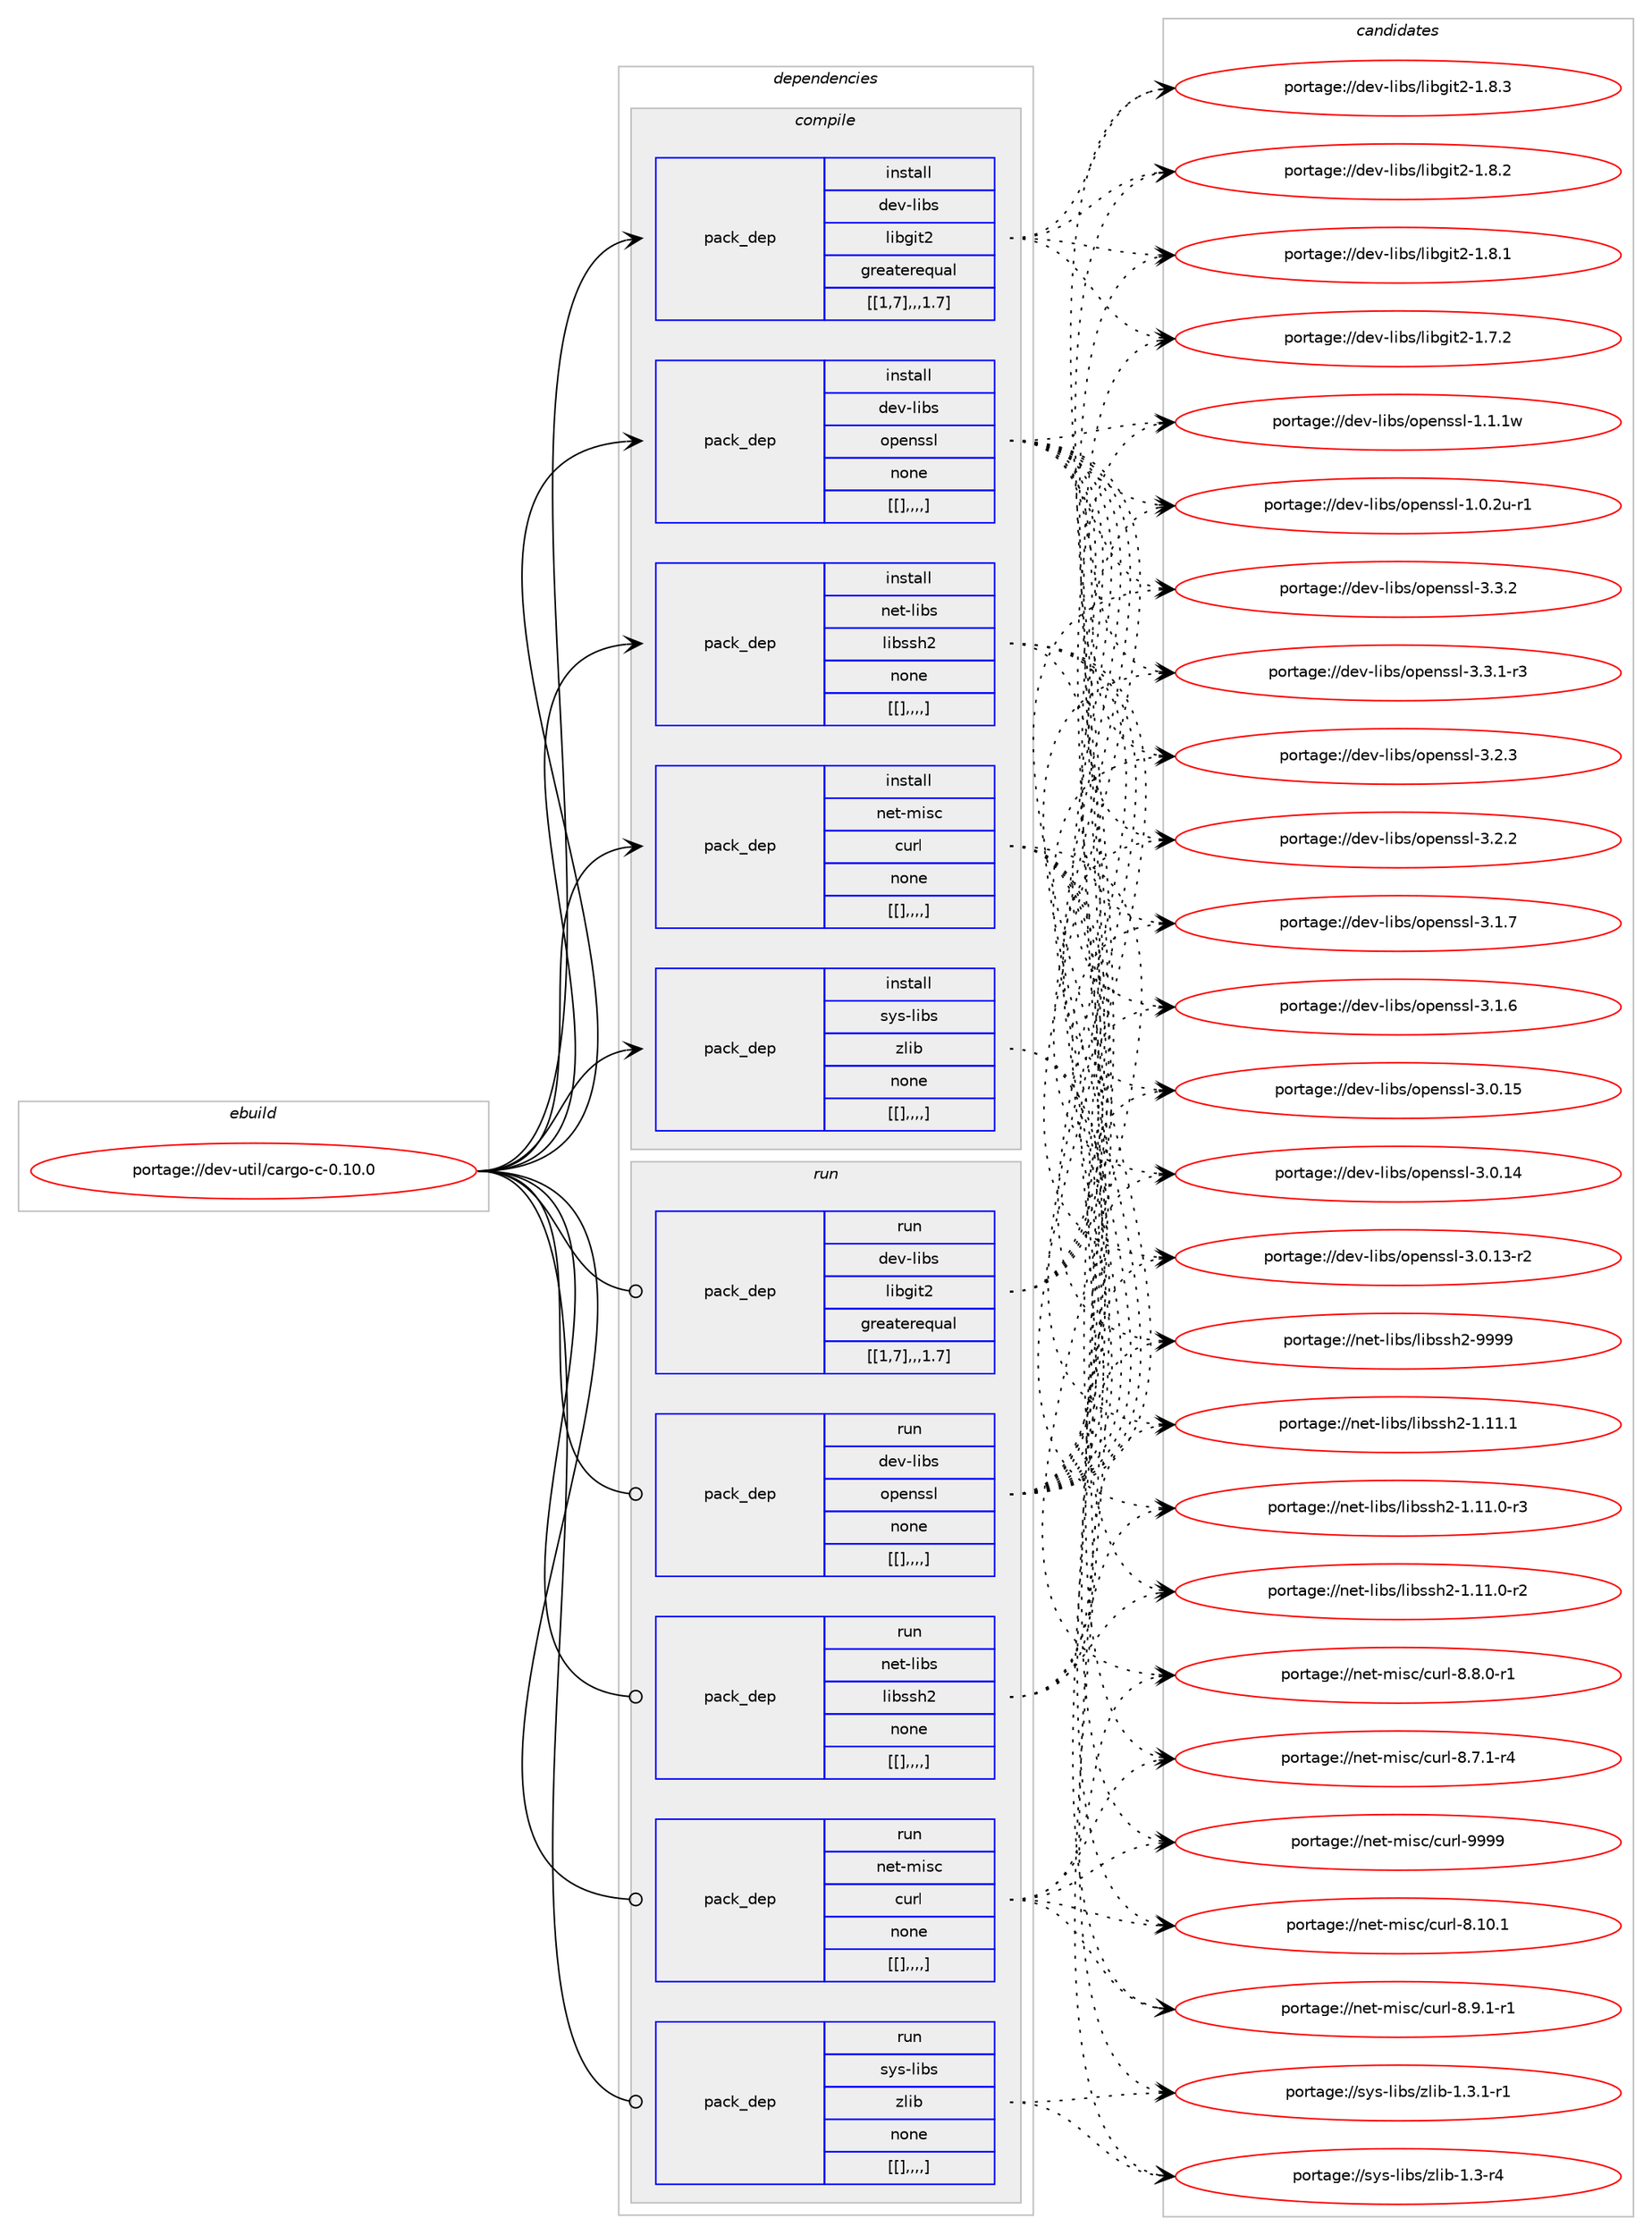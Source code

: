 digraph prolog {

# *************
# Graph options
# *************

newrank=true;
concentrate=true;
compound=true;
graph [rankdir=LR,fontname=Helvetica,fontsize=10,ranksep=1.5];#, ranksep=2.5, nodesep=0.2];
edge  [arrowhead=vee];
node  [fontname=Helvetica,fontsize=10];

# **********
# The ebuild
# **********

subgraph cluster_leftcol {
color=gray;
label=<<i>ebuild</i>>;
id [label="portage://dev-util/cargo-c-0.10.0", color=red, width=4, href="../dev-util/cargo-c-0.10.0.svg"];
}

# ****************
# The dependencies
# ****************

subgraph cluster_midcol {
color=gray;
label=<<i>dependencies</i>>;
subgraph cluster_compile {
fillcolor="#eeeeee";
style=filled;
label=<<i>compile</i>>;
subgraph pack158194 {
dependency224033 [label=<<TABLE BORDER="0" CELLBORDER="1" CELLSPACING="0" CELLPADDING="4" WIDTH="220"><TR><TD ROWSPAN="6" CELLPADDING="30">pack_dep</TD></TR><TR><TD WIDTH="110">install</TD></TR><TR><TD>dev-libs</TD></TR><TR><TD>libgit2</TD></TR><TR><TD>greaterequal</TD></TR><TR><TD>[[1,7],,,1.7]</TD></TR></TABLE>>, shape=none, color=blue];
}
id:e -> dependency224033:w [weight=20,style="solid",arrowhead="vee"];
subgraph pack158197 {
dependency224036 [label=<<TABLE BORDER="0" CELLBORDER="1" CELLSPACING="0" CELLPADDING="4" WIDTH="220"><TR><TD ROWSPAN="6" CELLPADDING="30">pack_dep</TD></TR><TR><TD WIDTH="110">install</TD></TR><TR><TD>dev-libs</TD></TR><TR><TD>openssl</TD></TR><TR><TD>none</TD></TR><TR><TD>[[],,,,]</TD></TR></TABLE>>, shape=none, color=blue];
}
id:e -> dependency224036:w [weight=20,style="solid",arrowhead="vee"];
subgraph pack158200 {
dependency224039 [label=<<TABLE BORDER="0" CELLBORDER="1" CELLSPACING="0" CELLPADDING="4" WIDTH="220"><TR><TD ROWSPAN="6" CELLPADDING="30">pack_dep</TD></TR><TR><TD WIDTH="110">install</TD></TR><TR><TD>net-libs</TD></TR><TR><TD>libssh2</TD></TR><TR><TD>none</TD></TR><TR><TD>[[],,,,]</TD></TR></TABLE>>, shape=none, color=blue];
}
id:e -> dependency224039:w [weight=20,style="solid",arrowhead="vee"];
subgraph pack158202 {
dependency224041 [label=<<TABLE BORDER="0" CELLBORDER="1" CELLSPACING="0" CELLPADDING="4" WIDTH="220"><TR><TD ROWSPAN="6" CELLPADDING="30">pack_dep</TD></TR><TR><TD WIDTH="110">install</TD></TR><TR><TD>net-misc</TD></TR><TR><TD>curl</TD></TR><TR><TD>none</TD></TR><TR><TD>[[],,,,]</TD></TR></TABLE>>, shape=none, color=blue];
}
id:e -> dependency224041:w [weight=20,style="solid",arrowhead="vee"];
subgraph pack158206 {
dependency224045 [label=<<TABLE BORDER="0" CELLBORDER="1" CELLSPACING="0" CELLPADDING="4" WIDTH="220"><TR><TD ROWSPAN="6" CELLPADDING="30">pack_dep</TD></TR><TR><TD WIDTH="110">install</TD></TR><TR><TD>sys-libs</TD></TR><TR><TD>zlib</TD></TR><TR><TD>none</TD></TR><TR><TD>[[],,,,]</TD></TR></TABLE>>, shape=none, color=blue];
}
id:e -> dependency224045:w [weight=20,style="solid",arrowhead="vee"];
}
subgraph cluster_compileandrun {
fillcolor="#eeeeee";
style=filled;
label=<<i>compile and run</i>>;
}
subgraph cluster_run {
fillcolor="#eeeeee";
style=filled;
label=<<i>run</i>>;
subgraph pack158214 {
dependency224054 [label=<<TABLE BORDER="0" CELLBORDER="1" CELLSPACING="0" CELLPADDING="4" WIDTH="220"><TR><TD ROWSPAN="6" CELLPADDING="30">pack_dep</TD></TR><TR><TD WIDTH="110">run</TD></TR><TR><TD>dev-libs</TD></TR><TR><TD>libgit2</TD></TR><TR><TD>greaterequal</TD></TR><TR><TD>[[1,7],,,1.7]</TD></TR></TABLE>>, shape=none, color=blue];
}
id:e -> dependency224054:w [weight=20,style="solid",arrowhead="odot"];
subgraph pack158220 {
dependency224058 [label=<<TABLE BORDER="0" CELLBORDER="1" CELLSPACING="0" CELLPADDING="4" WIDTH="220"><TR><TD ROWSPAN="6" CELLPADDING="30">pack_dep</TD></TR><TR><TD WIDTH="110">run</TD></TR><TR><TD>dev-libs</TD></TR><TR><TD>openssl</TD></TR><TR><TD>none</TD></TR><TR><TD>[[],,,,]</TD></TR></TABLE>>, shape=none, color=blue];
}
id:e -> dependency224058:w [weight=20,style="solid",arrowhead="odot"];
subgraph pack158224 {
dependency224063 [label=<<TABLE BORDER="0" CELLBORDER="1" CELLSPACING="0" CELLPADDING="4" WIDTH="220"><TR><TD ROWSPAN="6" CELLPADDING="30">pack_dep</TD></TR><TR><TD WIDTH="110">run</TD></TR><TR><TD>net-libs</TD></TR><TR><TD>libssh2</TD></TR><TR><TD>none</TD></TR><TR><TD>[[],,,,]</TD></TR></TABLE>>, shape=none, color=blue];
}
id:e -> dependency224063:w [weight=20,style="solid",arrowhead="odot"];
subgraph pack158232 {
dependency224071 [label=<<TABLE BORDER="0" CELLBORDER="1" CELLSPACING="0" CELLPADDING="4" WIDTH="220"><TR><TD ROWSPAN="6" CELLPADDING="30">pack_dep</TD></TR><TR><TD WIDTH="110">run</TD></TR><TR><TD>net-misc</TD></TR><TR><TD>curl</TD></TR><TR><TD>none</TD></TR><TR><TD>[[],,,,]</TD></TR></TABLE>>, shape=none, color=blue];
}
id:e -> dependency224071:w [weight=20,style="solid",arrowhead="odot"];
subgraph pack158237 {
dependency224076 [label=<<TABLE BORDER="0" CELLBORDER="1" CELLSPACING="0" CELLPADDING="4" WIDTH="220"><TR><TD ROWSPAN="6" CELLPADDING="30">pack_dep</TD></TR><TR><TD WIDTH="110">run</TD></TR><TR><TD>sys-libs</TD></TR><TR><TD>zlib</TD></TR><TR><TD>none</TD></TR><TR><TD>[[],,,,]</TD></TR></TABLE>>, shape=none, color=blue];
}
id:e -> dependency224076:w [weight=20,style="solid",arrowhead="odot"];
}
}

# **************
# The candidates
# **************

subgraph cluster_choices {
rank=same;
color=gray;
label=<<i>candidates</i>>;

subgraph choice158145 {
color=black;
nodesep=1;
choice1001011184510810598115471081059810310511650454946564651 [label="portage://dev-libs/libgit2-1.8.3", color=red, width=4,href="../dev-libs/libgit2-1.8.3.svg"];
choice1001011184510810598115471081059810310511650454946564650 [label="portage://dev-libs/libgit2-1.8.2", color=red, width=4,href="../dev-libs/libgit2-1.8.2.svg"];
choice1001011184510810598115471081059810310511650454946564649 [label="portage://dev-libs/libgit2-1.8.1", color=red, width=4,href="../dev-libs/libgit2-1.8.1.svg"];
choice1001011184510810598115471081059810310511650454946554650 [label="portage://dev-libs/libgit2-1.7.2", color=red, width=4,href="../dev-libs/libgit2-1.7.2.svg"];
dependency224033:e -> choice1001011184510810598115471081059810310511650454946564651:w [style=dotted,weight="100"];
dependency224033:e -> choice1001011184510810598115471081059810310511650454946564650:w [style=dotted,weight="100"];
dependency224033:e -> choice1001011184510810598115471081059810310511650454946564649:w [style=dotted,weight="100"];
dependency224033:e -> choice1001011184510810598115471081059810310511650454946554650:w [style=dotted,weight="100"];
}
subgraph choice158151 {
color=black;
nodesep=1;
choice100101118451081059811547111112101110115115108455146514650 [label="portage://dev-libs/openssl-3.3.2", color=red, width=4,href="../dev-libs/openssl-3.3.2.svg"];
choice1001011184510810598115471111121011101151151084551465146494511451 [label="portage://dev-libs/openssl-3.3.1-r3", color=red, width=4,href="../dev-libs/openssl-3.3.1-r3.svg"];
choice100101118451081059811547111112101110115115108455146504651 [label="portage://dev-libs/openssl-3.2.3", color=red, width=4,href="../dev-libs/openssl-3.2.3.svg"];
choice100101118451081059811547111112101110115115108455146504650 [label="portage://dev-libs/openssl-3.2.2", color=red, width=4,href="../dev-libs/openssl-3.2.2.svg"];
choice100101118451081059811547111112101110115115108455146494655 [label="portage://dev-libs/openssl-3.1.7", color=red, width=4,href="../dev-libs/openssl-3.1.7.svg"];
choice100101118451081059811547111112101110115115108455146494654 [label="portage://dev-libs/openssl-3.1.6", color=red, width=4,href="../dev-libs/openssl-3.1.6.svg"];
choice10010111845108105981154711111210111011511510845514648464953 [label="portage://dev-libs/openssl-3.0.15", color=red, width=4,href="../dev-libs/openssl-3.0.15.svg"];
choice10010111845108105981154711111210111011511510845514648464952 [label="portage://dev-libs/openssl-3.0.14", color=red, width=4,href="../dev-libs/openssl-3.0.14.svg"];
choice100101118451081059811547111112101110115115108455146484649514511450 [label="portage://dev-libs/openssl-3.0.13-r2", color=red, width=4,href="../dev-libs/openssl-3.0.13-r2.svg"];
choice100101118451081059811547111112101110115115108454946494649119 [label="portage://dev-libs/openssl-1.1.1w", color=red, width=4,href="../dev-libs/openssl-1.1.1w.svg"];
choice1001011184510810598115471111121011101151151084549464846501174511449 [label="portage://dev-libs/openssl-1.0.2u-r1", color=red, width=4,href="../dev-libs/openssl-1.0.2u-r1.svg"];
dependency224036:e -> choice100101118451081059811547111112101110115115108455146514650:w [style=dotted,weight="100"];
dependency224036:e -> choice1001011184510810598115471111121011101151151084551465146494511451:w [style=dotted,weight="100"];
dependency224036:e -> choice100101118451081059811547111112101110115115108455146504651:w [style=dotted,weight="100"];
dependency224036:e -> choice100101118451081059811547111112101110115115108455146504650:w [style=dotted,weight="100"];
dependency224036:e -> choice100101118451081059811547111112101110115115108455146494655:w [style=dotted,weight="100"];
dependency224036:e -> choice100101118451081059811547111112101110115115108455146494654:w [style=dotted,weight="100"];
dependency224036:e -> choice10010111845108105981154711111210111011511510845514648464953:w [style=dotted,weight="100"];
dependency224036:e -> choice10010111845108105981154711111210111011511510845514648464952:w [style=dotted,weight="100"];
dependency224036:e -> choice100101118451081059811547111112101110115115108455146484649514511450:w [style=dotted,weight="100"];
dependency224036:e -> choice100101118451081059811547111112101110115115108454946494649119:w [style=dotted,weight="100"];
dependency224036:e -> choice1001011184510810598115471111121011101151151084549464846501174511449:w [style=dotted,weight="100"];
}
subgraph choice158156 {
color=black;
nodesep=1;
choice11010111645108105981154710810598115115104504557575757 [label="portage://net-libs/libssh2-9999", color=red, width=4,href="../net-libs/libssh2-9999.svg"];
choice110101116451081059811547108105981151151045045494649494649 [label="portage://net-libs/libssh2-1.11.1", color=red, width=4,href="../net-libs/libssh2-1.11.1.svg"];
choice1101011164510810598115471081059811511510450454946494946484511451 [label="portage://net-libs/libssh2-1.11.0-r3", color=red, width=4,href="../net-libs/libssh2-1.11.0-r3.svg"];
choice1101011164510810598115471081059811511510450454946494946484511450 [label="portage://net-libs/libssh2-1.11.0-r2", color=red, width=4,href="../net-libs/libssh2-1.11.0-r2.svg"];
dependency224039:e -> choice11010111645108105981154710810598115115104504557575757:w [style=dotted,weight="100"];
dependency224039:e -> choice110101116451081059811547108105981151151045045494649494649:w [style=dotted,weight="100"];
dependency224039:e -> choice1101011164510810598115471081059811511510450454946494946484511451:w [style=dotted,weight="100"];
dependency224039:e -> choice1101011164510810598115471081059811511510450454946494946484511450:w [style=dotted,weight="100"];
}
subgraph choice158160 {
color=black;
nodesep=1;
choice110101116451091051159947991171141084557575757 [label="portage://net-misc/curl-9999", color=red, width=4,href="../net-misc/curl-9999.svg"];
choice1101011164510910511599479911711410845564649484649 [label="portage://net-misc/curl-8.10.1", color=red, width=4,href="../net-misc/curl-8.10.1.svg"];
choice110101116451091051159947991171141084556465746494511449 [label="portage://net-misc/curl-8.9.1-r1", color=red, width=4,href="../net-misc/curl-8.9.1-r1.svg"];
choice110101116451091051159947991171141084556465646484511449 [label="portage://net-misc/curl-8.8.0-r1", color=red, width=4,href="../net-misc/curl-8.8.0-r1.svg"];
choice110101116451091051159947991171141084556465546494511452 [label="portage://net-misc/curl-8.7.1-r4", color=red, width=4,href="../net-misc/curl-8.7.1-r4.svg"];
dependency224041:e -> choice110101116451091051159947991171141084557575757:w [style=dotted,weight="100"];
dependency224041:e -> choice1101011164510910511599479911711410845564649484649:w [style=dotted,weight="100"];
dependency224041:e -> choice110101116451091051159947991171141084556465746494511449:w [style=dotted,weight="100"];
dependency224041:e -> choice110101116451091051159947991171141084556465646484511449:w [style=dotted,weight="100"];
dependency224041:e -> choice110101116451091051159947991171141084556465546494511452:w [style=dotted,weight="100"];
}
subgraph choice158165 {
color=black;
nodesep=1;
choice115121115451081059811547122108105984549465146494511449 [label="portage://sys-libs/zlib-1.3.1-r1", color=red, width=4,href="../sys-libs/zlib-1.3.1-r1.svg"];
choice11512111545108105981154712210810598454946514511452 [label="portage://sys-libs/zlib-1.3-r4", color=red, width=4,href="../sys-libs/zlib-1.3-r4.svg"];
dependency224045:e -> choice115121115451081059811547122108105984549465146494511449:w [style=dotted,weight="100"];
dependency224045:e -> choice11512111545108105981154712210810598454946514511452:w [style=dotted,weight="100"];
}
subgraph choice158169 {
color=black;
nodesep=1;
choice1001011184510810598115471081059810310511650454946564651 [label="portage://dev-libs/libgit2-1.8.3", color=red, width=4,href="../dev-libs/libgit2-1.8.3.svg"];
choice1001011184510810598115471081059810310511650454946564650 [label="portage://dev-libs/libgit2-1.8.2", color=red, width=4,href="../dev-libs/libgit2-1.8.2.svg"];
choice1001011184510810598115471081059810310511650454946564649 [label="portage://dev-libs/libgit2-1.8.1", color=red, width=4,href="../dev-libs/libgit2-1.8.1.svg"];
choice1001011184510810598115471081059810310511650454946554650 [label="portage://dev-libs/libgit2-1.7.2", color=red, width=4,href="../dev-libs/libgit2-1.7.2.svg"];
dependency224054:e -> choice1001011184510810598115471081059810310511650454946564651:w [style=dotted,weight="100"];
dependency224054:e -> choice1001011184510810598115471081059810310511650454946564650:w [style=dotted,weight="100"];
dependency224054:e -> choice1001011184510810598115471081059810310511650454946564649:w [style=dotted,weight="100"];
dependency224054:e -> choice1001011184510810598115471081059810310511650454946554650:w [style=dotted,weight="100"];
}
subgraph choice158172 {
color=black;
nodesep=1;
choice100101118451081059811547111112101110115115108455146514650 [label="portage://dev-libs/openssl-3.3.2", color=red, width=4,href="../dev-libs/openssl-3.3.2.svg"];
choice1001011184510810598115471111121011101151151084551465146494511451 [label="portage://dev-libs/openssl-3.3.1-r3", color=red, width=4,href="../dev-libs/openssl-3.3.1-r3.svg"];
choice100101118451081059811547111112101110115115108455146504651 [label="portage://dev-libs/openssl-3.2.3", color=red, width=4,href="../dev-libs/openssl-3.2.3.svg"];
choice100101118451081059811547111112101110115115108455146504650 [label="portage://dev-libs/openssl-3.2.2", color=red, width=4,href="../dev-libs/openssl-3.2.2.svg"];
choice100101118451081059811547111112101110115115108455146494655 [label="portage://dev-libs/openssl-3.1.7", color=red, width=4,href="../dev-libs/openssl-3.1.7.svg"];
choice100101118451081059811547111112101110115115108455146494654 [label="portage://dev-libs/openssl-3.1.6", color=red, width=4,href="../dev-libs/openssl-3.1.6.svg"];
choice10010111845108105981154711111210111011511510845514648464953 [label="portage://dev-libs/openssl-3.0.15", color=red, width=4,href="../dev-libs/openssl-3.0.15.svg"];
choice10010111845108105981154711111210111011511510845514648464952 [label="portage://dev-libs/openssl-3.0.14", color=red, width=4,href="../dev-libs/openssl-3.0.14.svg"];
choice100101118451081059811547111112101110115115108455146484649514511450 [label="portage://dev-libs/openssl-3.0.13-r2", color=red, width=4,href="../dev-libs/openssl-3.0.13-r2.svg"];
choice100101118451081059811547111112101110115115108454946494649119 [label="portage://dev-libs/openssl-1.1.1w", color=red, width=4,href="../dev-libs/openssl-1.1.1w.svg"];
choice1001011184510810598115471111121011101151151084549464846501174511449 [label="portage://dev-libs/openssl-1.0.2u-r1", color=red, width=4,href="../dev-libs/openssl-1.0.2u-r1.svg"];
dependency224058:e -> choice100101118451081059811547111112101110115115108455146514650:w [style=dotted,weight="100"];
dependency224058:e -> choice1001011184510810598115471111121011101151151084551465146494511451:w [style=dotted,weight="100"];
dependency224058:e -> choice100101118451081059811547111112101110115115108455146504651:w [style=dotted,weight="100"];
dependency224058:e -> choice100101118451081059811547111112101110115115108455146504650:w [style=dotted,weight="100"];
dependency224058:e -> choice100101118451081059811547111112101110115115108455146494655:w [style=dotted,weight="100"];
dependency224058:e -> choice100101118451081059811547111112101110115115108455146494654:w [style=dotted,weight="100"];
dependency224058:e -> choice10010111845108105981154711111210111011511510845514648464953:w [style=dotted,weight="100"];
dependency224058:e -> choice10010111845108105981154711111210111011511510845514648464952:w [style=dotted,weight="100"];
dependency224058:e -> choice100101118451081059811547111112101110115115108455146484649514511450:w [style=dotted,weight="100"];
dependency224058:e -> choice100101118451081059811547111112101110115115108454946494649119:w [style=dotted,weight="100"];
dependency224058:e -> choice1001011184510810598115471111121011101151151084549464846501174511449:w [style=dotted,weight="100"];
}
subgraph choice158188 {
color=black;
nodesep=1;
choice11010111645108105981154710810598115115104504557575757 [label="portage://net-libs/libssh2-9999", color=red, width=4,href="../net-libs/libssh2-9999.svg"];
choice110101116451081059811547108105981151151045045494649494649 [label="portage://net-libs/libssh2-1.11.1", color=red, width=4,href="../net-libs/libssh2-1.11.1.svg"];
choice1101011164510810598115471081059811511510450454946494946484511451 [label="portage://net-libs/libssh2-1.11.0-r3", color=red, width=4,href="../net-libs/libssh2-1.11.0-r3.svg"];
choice1101011164510810598115471081059811511510450454946494946484511450 [label="portage://net-libs/libssh2-1.11.0-r2", color=red, width=4,href="../net-libs/libssh2-1.11.0-r2.svg"];
dependency224063:e -> choice11010111645108105981154710810598115115104504557575757:w [style=dotted,weight="100"];
dependency224063:e -> choice110101116451081059811547108105981151151045045494649494649:w [style=dotted,weight="100"];
dependency224063:e -> choice1101011164510810598115471081059811511510450454946494946484511451:w [style=dotted,weight="100"];
dependency224063:e -> choice1101011164510810598115471081059811511510450454946494946484511450:w [style=dotted,weight="100"];
}
subgraph choice158193 {
color=black;
nodesep=1;
choice110101116451091051159947991171141084557575757 [label="portage://net-misc/curl-9999", color=red, width=4,href="../net-misc/curl-9999.svg"];
choice1101011164510910511599479911711410845564649484649 [label="portage://net-misc/curl-8.10.1", color=red, width=4,href="../net-misc/curl-8.10.1.svg"];
choice110101116451091051159947991171141084556465746494511449 [label="portage://net-misc/curl-8.9.1-r1", color=red, width=4,href="../net-misc/curl-8.9.1-r1.svg"];
choice110101116451091051159947991171141084556465646484511449 [label="portage://net-misc/curl-8.8.0-r1", color=red, width=4,href="../net-misc/curl-8.8.0-r1.svg"];
choice110101116451091051159947991171141084556465546494511452 [label="portage://net-misc/curl-8.7.1-r4", color=red, width=4,href="../net-misc/curl-8.7.1-r4.svg"];
dependency224071:e -> choice110101116451091051159947991171141084557575757:w [style=dotted,weight="100"];
dependency224071:e -> choice1101011164510910511599479911711410845564649484649:w [style=dotted,weight="100"];
dependency224071:e -> choice110101116451091051159947991171141084556465746494511449:w [style=dotted,weight="100"];
dependency224071:e -> choice110101116451091051159947991171141084556465646484511449:w [style=dotted,weight="100"];
dependency224071:e -> choice110101116451091051159947991171141084556465546494511452:w [style=dotted,weight="100"];
}
subgraph choice158199 {
color=black;
nodesep=1;
choice115121115451081059811547122108105984549465146494511449 [label="portage://sys-libs/zlib-1.3.1-r1", color=red, width=4,href="../sys-libs/zlib-1.3.1-r1.svg"];
choice11512111545108105981154712210810598454946514511452 [label="portage://sys-libs/zlib-1.3-r4", color=red, width=4,href="../sys-libs/zlib-1.3-r4.svg"];
dependency224076:e -> choice115121115451081059811547122108105984549465146494511449:w [style=dotted,weight="100"];
dependency224076:e -> choice11512111545108105981154712210810598454946514511452:w [style=dotted,weight="100"];
}
}

}
